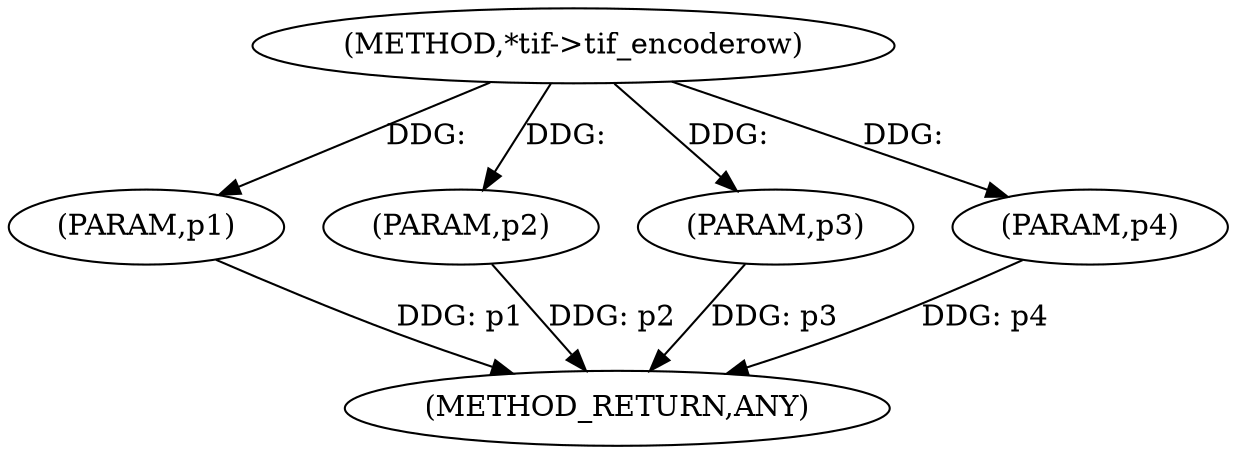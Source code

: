 digraph "*tif-&gt;tif_encoderow" {  
"100371" [label = <(METHOD,*tif-&gt;tif_encoderow)> ]
"100376" [label = <(METHOD_RETURN,ANY)> ]
"100372" [label = <(PARAM,p1)> ]
"100373" [label = <(PARAM,p2)> ]
"100374" [label = <(PARAM,p3)> ]
"100375" [label = <(PARAM,p4)> ]
  "100372" -> "100376"  [ label = "DDG: p1"] 
  "100373" -> "100376"  [ label = "DDG: p2"] 
  "100374" -> "100376"  [ label = "DDG: p3"] 
  "100375" -> "100376"  [ label = "DDG: p4"] 
  "100371" -> "100372"  [ label = "DDG: "] 
  "100371" -> "100373"  [ label = "DDG: "] 
  "100371" -> "100374"  [ label = "DDG: "] 
  "100371" -> "100375"  [ label = "DDG: "] 
}
